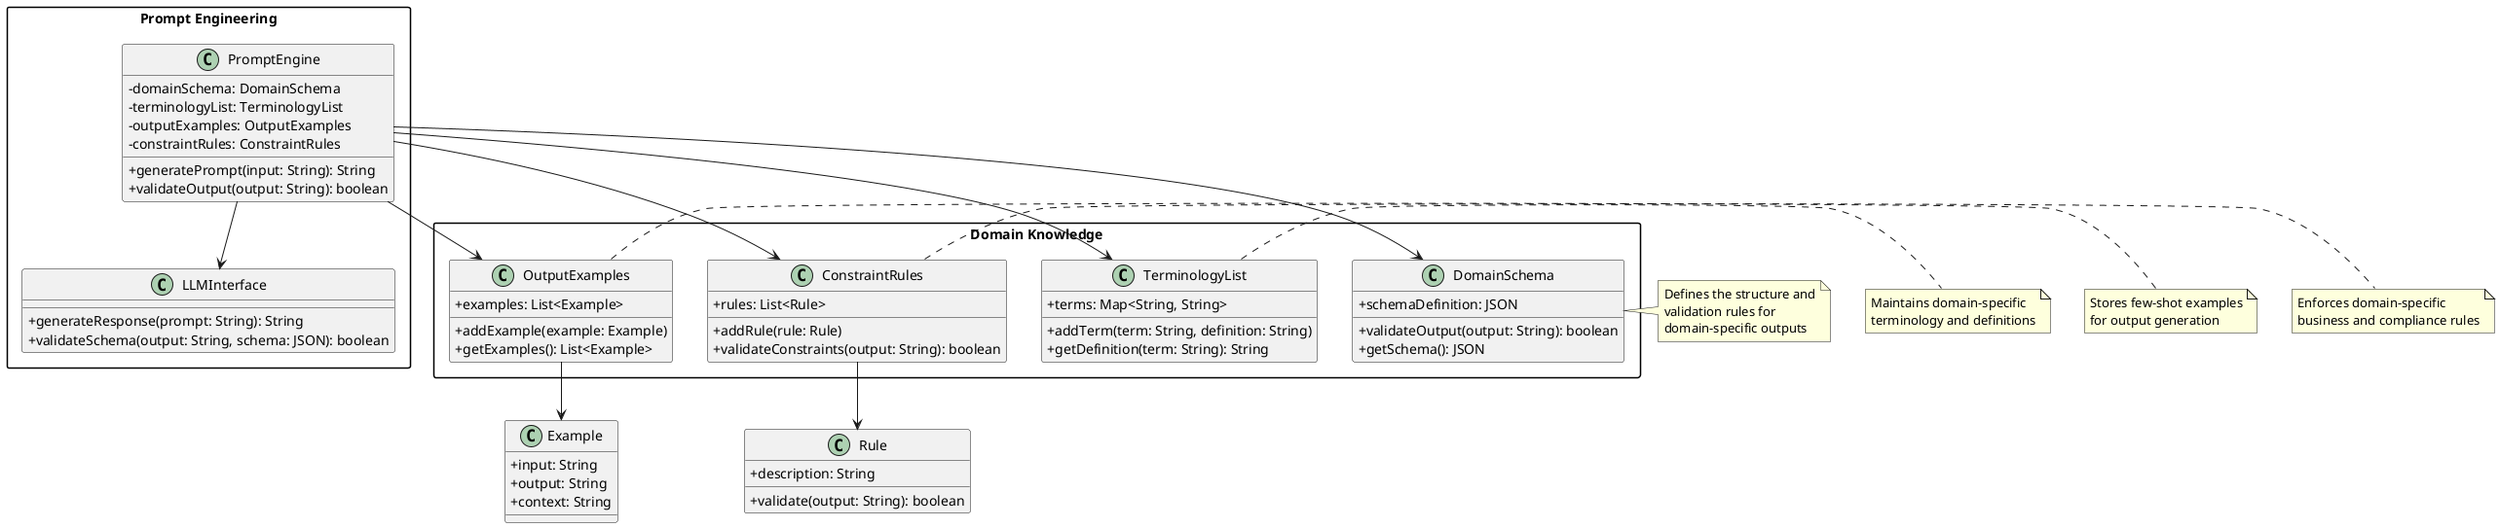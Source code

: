 @startuml Domain-Oriented Prompt Design Pattern

skinparam classAttributeIconSize 0
skinparam packageStyle rectangle

package "Domain Knowledge" {
    class DomainSchema {
        +schemaDefinition: JSON
        +validateOutput(output: String): boolean
        +getSchema(): JSON
    }

    class TerminologyList {
        +terms: Map<String, String>
        +addTerm(term: String, definition: String)
        +getDefinition(term: String): String
    }

    class OutputExamples {
        +examples: List<Example>
        +addExample(example: Example)
        +getExamples(): List<Example>
    }

    class ConstraintRules {
        +rules: List<Rule>
        +addRule(rule: Rule)
        +validateConstraints(output: String): boolean
    }
}

package "Prompt Engineering" {
    class PromptEngine {
        -domainSchema: DomainSchema
        -terminologyList: TerminologyList
        -outputExamples: OutputExamples
        -constraintRules: ConstraintRules
        +generatePrompt(input: String): String
        +validateOutput(output: String): boolean
    }

    class LLMInterface {
        +generateResponse(prompt: String): String
        +validateSchema(output: String, schema: JSON): boolean
    }
}

class Example {
    +input: String
    +output: String
    +context: String
}

class Rule {
    +description: String
    +validate(output: String): boolean
}

PromptEngine --> DomainSchema
PromptEngine --> TerminologyList
PromptEngine --> OutputExamples
PromptEngine --> ConstraintRules
PromptEngine --> LLMInterface

OutputExamples --> Example
ConstraintRules --> Rule

note right of DomainSchema
  Defines the structure and
  validation rules for
  domain-specific outputs
end note

note right of TerminologyList
  Maintains domain-specific
  terminology and definitions
end note

note right of OutputExamples
  Stores few-shot examples
  for output generation
end note

note right of ConstraintRules
  Enforces domain-specific
  business and compliance rules
end note

@enduml 